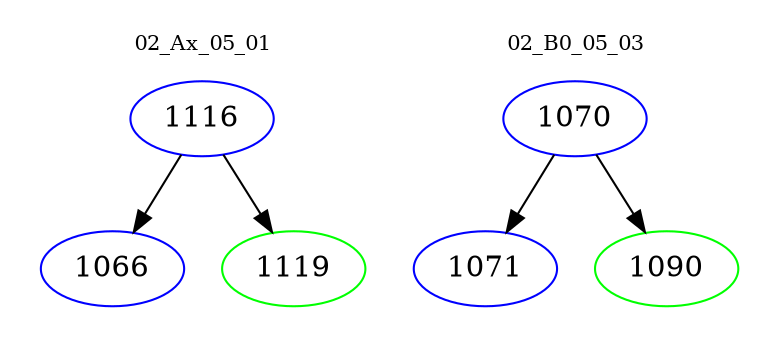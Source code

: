 digraph{
subgraph cluster_0 {
color = white
label = "02_Ax_05_01";
fontsize=10;
T0_1116 [label="1116", color="blue"]
T0_1116 -> T0_1066 [color="black"]
T0_1066 [label="1066", color="blue"]
T0_1116 -> T0_1119 [color="black"]
T0_1119 [label="1119", color="green"]
}
subgraph cluster_1 {
color = white
label = "02_B0_05_03";
fontsize=10;
T1_1070 [label="1070", color="blue"]
T1_1070 -> T1_1071 [color="black"]
T1_1071 [label="1071", color="blue"]
T1_1070 -> T1_1090 [color="black"]
T1_1090 [label="1090", color="green"]
}
}
